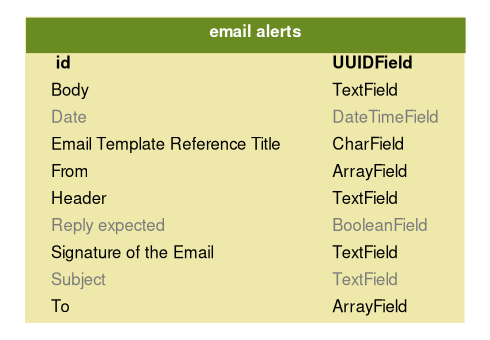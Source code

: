 digraph model_graph {
  // Dotfile by Django-Extensions graph_models
  // Created: 2017-11-10 13:03
  // Cli Options: AlertManager --include-models EmailAlerts --layout circo --pydot --verbose-names

  fontname = "Helvetica"
  fontsize = 8
  splines  = true

  node [
    fontname = "Helvetica"
    fontsize = 8
    shape = "plaintext"
  ]

  edge [
    fontname = "Helvetica"
    fontsize = 8
  ]

  // Labels


  AlertManager_models_EmailAlerts [label=<
    <TABLE BGCOLOR="palegoldenrod" BORDER="0" CELLBORDER="0" CELLSPACING="0">
    <TR><TD COLSPAN="2" CELLPADDING="4" ALIGN="CENTER" BGCOLOR="olivedrab4">
    <FONT FACE="Helvetica Bold" COLOR="white">
    email alerts
    </FONT></TD></TR>
  
    <TR><TD ALIGN="LEFT" BORDER="0">
    <FONT FACE="Helvetica Bold"> id</FONT>
    </TD><TD ALIGN="LEFT">
    <FONT FACE="Helvetica Bold">UUIDField</FONT>
    </TD></TR>
  
    <TR><TD ALIGN="LEFT" BORDER="0">
    <FONT FACE="Helvetica ">Body</FONT>
    </TD><TD ALIGN="LEFT">
    <FONT FACE="Helvetica ">TextField</FONT>
    </TD></TR>
  
    <TR><TD ALIGN="LEFT" BORDER="0">
    <FONT COLOR="#7B7B7B" FACE="Helvetica ">Date</FONT>
    </TD><TD ALIGN="LEFT">
    <FONT COLOR="#7B7B7B" FACE="Helvetica ">DateTimeField</FONT>
    </TD></TR>
  
    <TR><TD ALIGN="LEFT" BORDER="0">
    <FONT FACE="Helvetica ">Email Template Reference Title</FONT>
    </TD><TD ALIGN="LEFT">
    <FONT FACE="Helvetica ">CharField</FONT>
    </TD></TR>
  
    <TR><TD ALIGN="LEFT" BORDER="0">
    <FONT FACE="Helvetica ">From</FONT>
    </TD><TD ALIGN="LEFT">
    <FONT FACE="Helvetica ">ArrayField</FONT>
    </TD></TR>
  
    <TR><TD ALIGN="LEFT" BORDER="0">
    <FONT FACE="Helvetica ">Header</FONT>
    </TD><TD ALIGN="LEFT">
    <FONT FACE="Helvetica ">TextField</FONT>
    </TD></TR>
  
    <TR><TD ALIGN="LEFT" BORDER="0">
    <FONT COLOR="#7B7B7B" FACE="Helvetica ">Reply expected</FONT>
    </TD><TD ALIGN="LEFT">
    <FONT COLOR="#7B7B7B" FACE="Helvetica ">BooleanField</FONT>
    </TD></TR>
  
    <TR><TD ALIGN="LEFT" BORDER="0">
    <FONT FACE="Helvetica ">Signature of the Email</FONT>
    </TD><TD ALIGN="LEFT">
    <FONT FACE="Helvetica ">TextField</FONT>
    </TD></TR>
  
    <TR><TD ALIGN="LEFT" BORDER="0">
    <FONT COLOR="#7B7B7B" FACE="Helvetica ">Subject</FONT>
    </TD><TD ALIGN="LEFT">
    <FONT COLOR="#7B7B7B" FACE="Helvetica ">TextField</FONT>
    </TD></TR>
  
    <TR><TD ALIGN="LEFT" BORDER="0">
    <FONT FACE="Helvetica ">To</FONT>
    </TD><TD ALIGN="LEFT">
    <FONT FACE="Helvetica ">ArrayField</FONT>
    </TD></TR>
  
    </TABLE>
    >]




  // Relations


}

